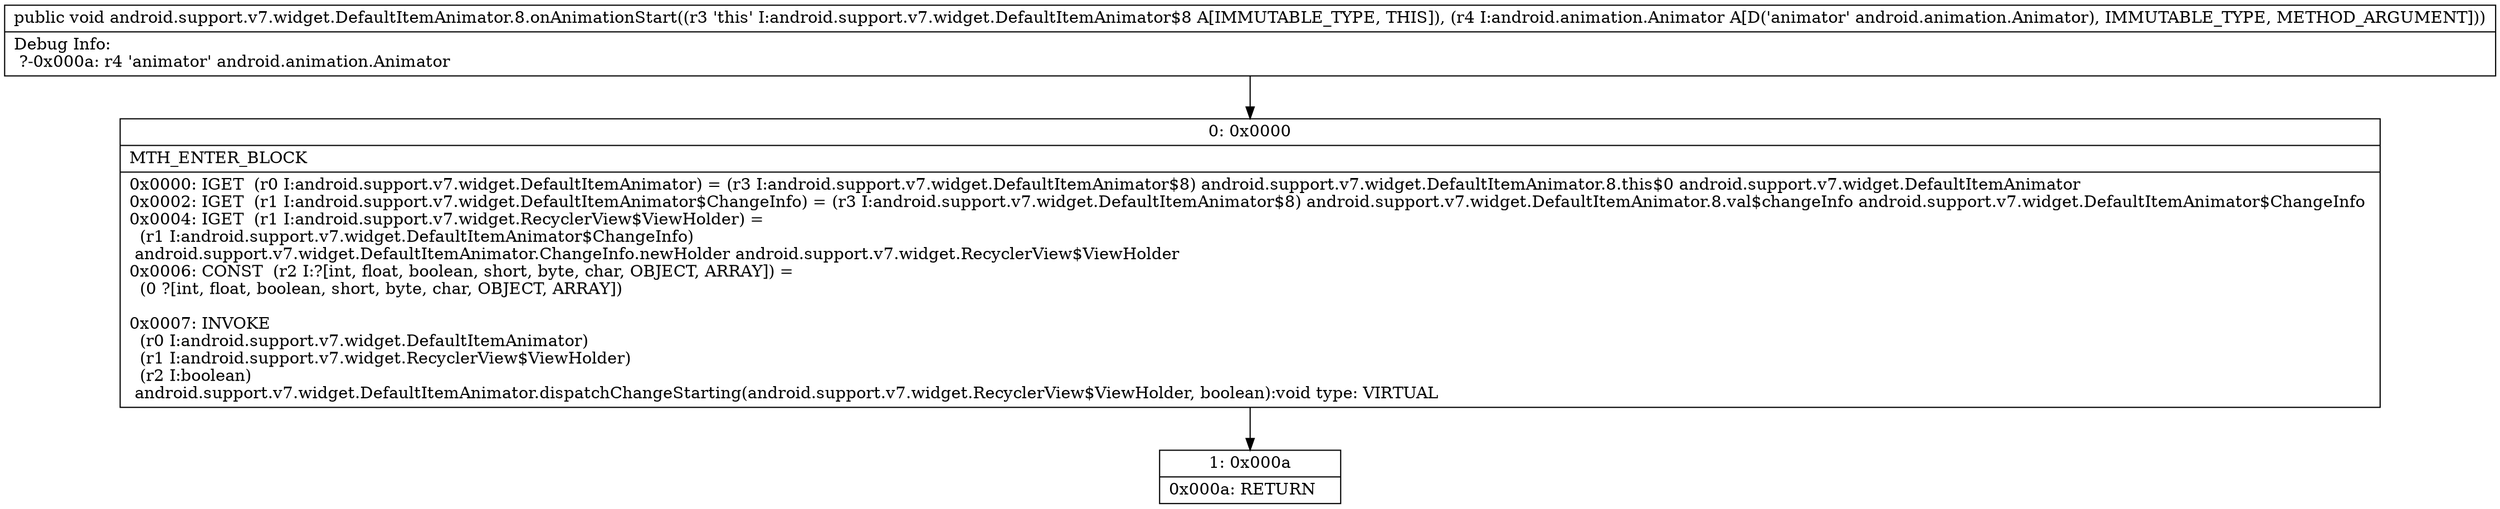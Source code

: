 digraph "CFG forandroid.support.v7.widget.DefaultItemAnimator.8.onAnimationStart(Landroid\/animation\/Animator;)V" {
Node_0 [shape=record,label="{0\:\ 0x0000|MTH_ENTER_BLOCK\l|0x0000: IGET  (r0 I:android.support.v7.widget.DefaultItemAnimator) = (r3 I:android.support.v7.widget.DefaultItemAnimator$8) android.support.v7.widget.DefaultItemAnimator.8.this$0 android.support.v7.widget.DefaultItemAnimator \l0x0002: IGET  (r1 I:android.support.v7.widget.DefaultItemAnimator$ChangeInfo) = (r3 I:android.support.v7.widget.DefaultItemAnimator$8) android.support.v7.widget.DefaultItemAnimator.8.val$changeInfo android.support.v7.widget.DefaultItemAnimator$ChangeInfo \l0x0004: IGET  (r1 I:android.support.v7.widget.RecyclerView$ViewHolder) = \l  (r1 I:android.support.v7.widget.DefaultItemAnimator$ChangeInfo)\l android.support.v7.widget.DefaultItemAnimator.ChangeInfo.newHolder android.support.v7.widget.RecyclerView$ViewHolder \l0x0006: CONST  (r2 I:?[int, float, boolean, short, byte, char, OBJECT, ARRAY]) = \l  (0 ?[int, float, boolean, short, byte, char, OBJECT, ARRAY])\l \l0x0007: INVOKE  \l  (r0 I:android.support.v7.widget.DefaultItemAnimator)\l  (r1 I:android.support.v7.widget.RecyclerView$ViewHolder)\l  (r2 I:boolean)\l android.support.v7.widget.DefaultItemAnimator.dispatchChangeStarting(android.support.v7.widget.RecyclerView$ViewHolder, boolean):void type: VIRTUAL \l}"];
Node_1 [shape=record,label="{1\:\ 0x000a|0x000a: RETURN   \l}"];
MethodNode[shape=record,label="{public void android.support.v7.widget.DefaultItemAnimator.8.onAnimationStart((r3 'this' I:android.support.v7.widget.DefaultItemAnimator$8 A[IMMUTABLE_TYPE, THIS]), (r4 I:android.animation.Animator A[D('animator' android.animation.Animator), IMMUTABLE_TYPE, METHOD_ARGUMENT]))  | Debug Info:\l  ?\-0x000a: r4 'animator' android.animation.Animator\l}"];
MethodNode -> Node_0;
Node_0 -> Node_1;
}

